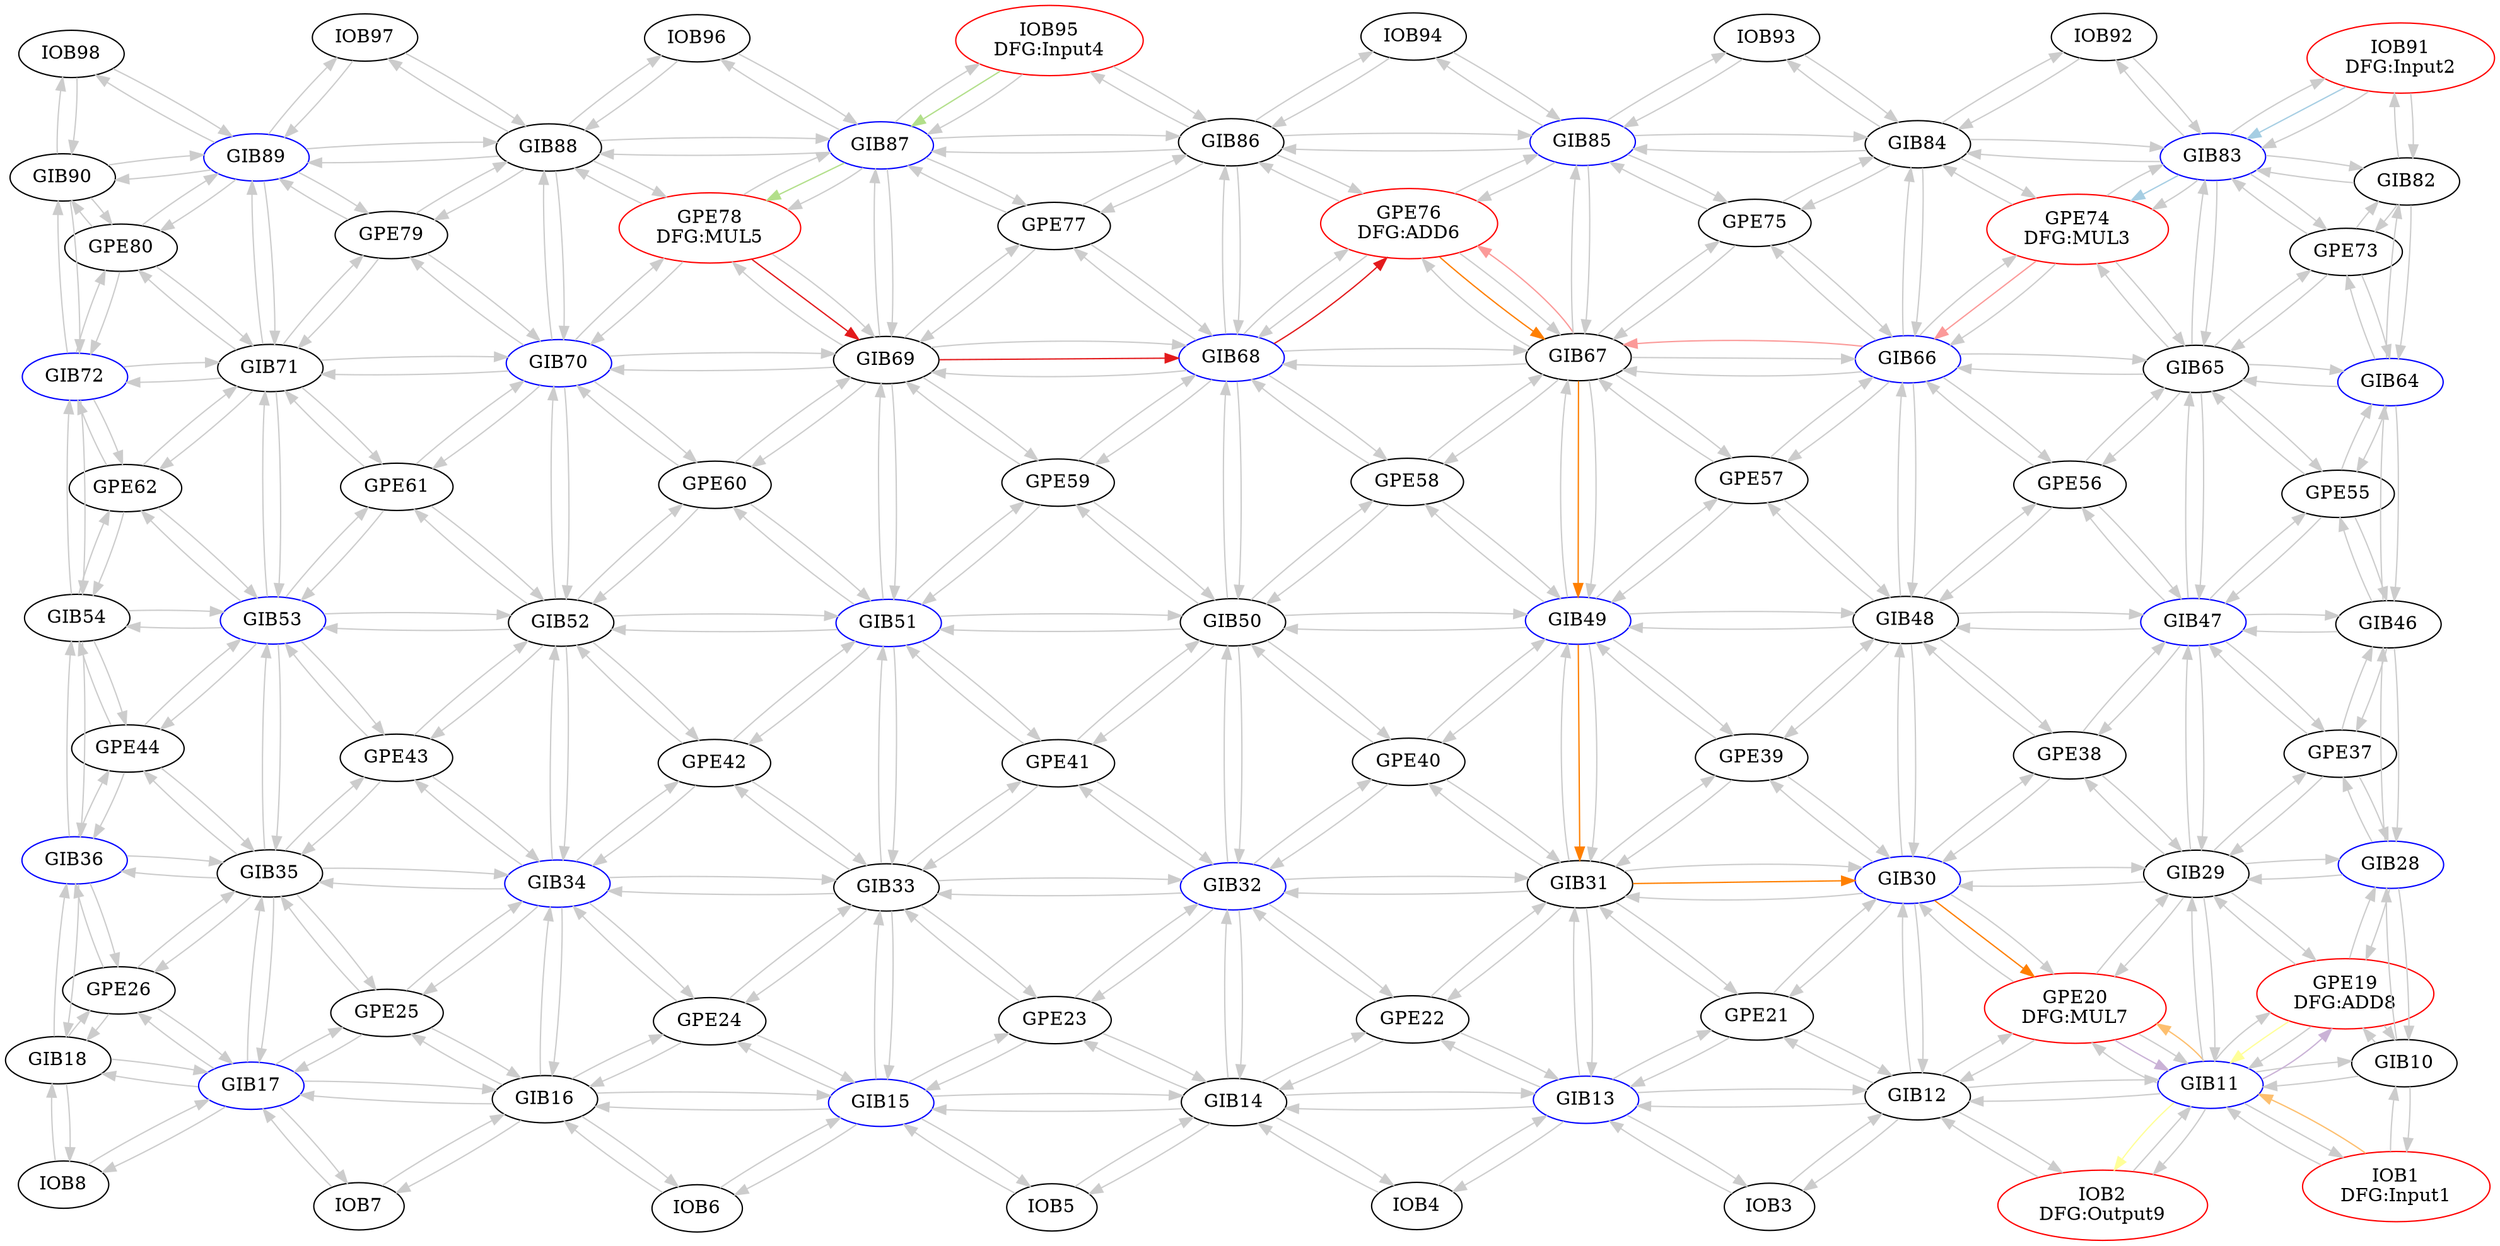Digraph G {
layout = sfdp;
overlap = scale;
IOB1[label = "IOB1\nDFG:Input1", color = red];
GIB10->IOB1[color = gray80];
GIB11->IOB1[color = gray80];
IOB2[label = "IOB2\nDFG:Output9", color = red];
GIB11->IOB2[color = gray80];
GIB12->IOB2[color = gray80];
IOB3[label = "IOB3", color = black];
GIB12->IOB3[color = gray80];
GIB13->IOB3[color = gray80];
IOB4[label = "IOB4", color = black];
GIB13->IOB4[color = gray80];
GIB14->IOB4[color = gray80];
IOB5[label = "IOB5", color = black];
GIB14->IOB5[color = gray80];
GIB15->IOB5[color = gray80];
IOB6[label = "IOB6", color = black];
GIB15->IOB6[color = gray80];
GIB16->IOB6[color = gray80];
IOB7[label = "IOB7", color = black];
GIB16->IOB7[color = gray80];
GIB17->IOB7[color = gray80];
IOB8[label = "IOB8", color = black];
GIB17->IOB8[color = gray80];
GIB18->IOB8[color = gray80];
GIB10[label = "GIB10", color = black];
IOB1->GIB10[color = gray80];
GIB11->GIB10[color = gray80];
GPE19->GIB10[color = gray80];
GIB28->GIB10[color = gray80];
GIB11[label = "GIB11", color = blue];
IOB1->GIB11[color = gray80];
IOB2->GIB11[color = gray80];
GIB10->GIB11[color = gray80];
GIB12->GIB11[color = gray80];
GPE19->GIB11[color = gray80];
GPE20->GIB11[color = gray80];
GIB29->GIB11[color = gray80];
GIB12[label = "GIB12", color = black];
IOB2->GIB12[color = gray80];
IOB3->GIB12[color = gray80];
GIB11->GIB12[color = gray80];
GIB13->GIB12[color = gray80];
GPE20->GIB12[color = gray80];
GPE21->GIB12[color = gray80];
GIB30->GIB12[color = gray80];
GIB13[label = "GIB13", color = blue];
IOB3->GIB13[color = gray80];
IOB4->GIB13[color = gray80];
GIB12->GIB13[color = gray80];
GIB14->GIB13[color = gray80];
GPE21->GIB13[color = gray80];
GPE22->GIB13[color = gray80];
GIB31->GIB13[color = gray80];
GIB14[label = "GIB14", color = black];
IOB4->GIB14[color = gray80];
IOB5->GIB14[color = gray80];
GIB13->GIB14[color = gray80];
GIB15->GIB14[color = gray80];
GPE22->GIB14[color = gray80];
GPE23->GIB14[color = gray80];
GIB32->GIB14[color = gray80];
GIB15[label = "GIB15", color = blue];
IOB5->GIB15[color = gray80];
IOB6->GIB15[color = gray80];
GIB14->GIB15[color = gray80];
GIB16->GIB15[color = gray80];
GPE23->GIB15[color = gray80];
GPE24->GIB15[color = gray80];
GIB33->GIB15[color = gray80];
GIB16[label = "GIB16", color = black];
IOB6->GIB16[color = gray80];
IOB7->GIB16[color = gray80];
GIB15->GIB16[color = gray80];
GIB17->GIB16[color = gray80];
GPE24->GIB16[color = gray80];
GPE25->GIB16[color = gray80];
GIB34->GIB16[color = gray80];
GIB17[label = "GIB17", color = blue];
IOB7->GIB17[color = gray80];
IOB8->GIB17[color = gray80];
GIB16->GIB17[color = gray80];
GIB18->GIB17[color = gray80];
GPE25->GIB17[color = gray80];
GPE26->GIB17[color = gray80];
GIB35->GIB17[color = gray80];
GIB18[label = "GIB18", color = black];
IOB8->GIB18[color = gray80];
GIB17->GIB18[color = gray80];
GPE26->GIB18[color = gray80];
GIB36->GIB18[color = gray80];
GPE19[label = "GPE19\nDFG:ADD8", color = red];
GIB10->GPE19[color = gray80];
GIB11->GPE19[color = gray80];
GIB28->GPE19[color = gray80];
GIB29->GPE19[color = gray80];
GPE20[label = "GPE20\nDFG:MUL7", color = red];
GIB11->GPE20[color = gray80];
GIB12->GPE20[color = gray80];
GIB29->GPE20[color = gray80];
GIB30->GPE20[color = gray80];
GPE21[label = "GPE21", color = black];
GIB12->GPE21[color = gray80];
GIB13->GPE21[color = gray80];
GIB30->GPE21[color = gray80];
GIB31->GPE21[color = gray80];
GPE22[label = "GPE22", color = black];
GIB13->GPE22[color = gray80];
GIB14->GPE22[color = gray80];
GIB31->GPE22[color = gray80];
GIB32->GPE22[color = gray80];
GPE23[label = "GPE23", color = black];
GIB14->GPE23[color = gray80];
GIB15->GPE23[color = gray80];
GIB32->GPE23[color = gray80];
GIB33->GPE23[color = gray80];
GPE24[label = "GPE24", color = black];
GIB15->GPE24[color = gray80];
GIB16->GPE24[color = gray80];
GIB33->GPE24[color = gray80];
GIB34->GPE24[color = gray80];
GPE25[label = "GPE25", color = black];
GIB16->GPE25[color = gray80];
GIB17->GPE25[color = gray80];
GIB34->GPE25[color = gray80];
GIB35->GPE25[color = gray80];
GPE26[label = "GPE26", color = black];
GIB17->GPE26[color = gray80];
GIB18->GPE26[color = gray80];
GIB35->GPE26[color = gray80];
GIB36->GPE26[color = gray80];
GIB28[label = "GIB28", color = blue];
GIB10->GIB28[color = gray80];
GPE19->GIB28[color = gray80];
GIB29->GIB28[color = gray80];
GPE37->GIB28[color = gray80];
GIB46->GIB28[color = gray80];
GIB29[label = "GIB29", color = black];
GIB11->GIB29[color = gray80];
GPE19->GIB29[color = gray80];
GPE20->GIB29[color = gray80];
GIB28->GIB29[color = gray80];
GIB30->GIB29[color = gray80];
GPE37->GIB29[color = gray80];
GPE38->GIB29[color = gray80];
GIB47->GIB29[color = gray80];
GIB30[label = "GIB30", color = blue];
GIB12->GIB30[color = gray80];
GPE20->GIB30[color = gray80];
GPE21->GIB30[color = gray80];
GIB29->GIB30[color = gray80];
GIB31->GIB30[color = gray80];
GPE38->GIB30[color = gray80];
GPE39->GIB30[color = gray80];
GIB48->GIB30[color = gray80];
GIB31[label = "GIB31", color = black];
GIB13->GIB31[color = gray80];
GPE21->GIB31[color = gray80];
GPE22->GIB31[color = gray80];
GIB30->GIB31[color = gray80];
GIB32->GIB31[color = gray80];
GPE39->GIB31[color = gray80];
GPE40->GIB31[color = gray80];
GIB49->GIB31[color = gray80];
GIB32[label = "GIB32", color = blue];
GIB14->GIB32[color = gray80];
GPE22->GIB32[color = gray80];
GPE23->GIB32[color = gray80];
GIB31->GIB32[color = gray80];
GIB33->GIB32[color = gray80];
GPE40->GIB32[color = gray80];
GPE41->GIB32[color = gray80];
GIB50->GIB32[color = gray80];
GIB33[label = "GIB33", color = black];
GIB15->GIB33[color = gray80];
GPE23->GIB33[color = gray80];
GPE24->GIB33[color = gray80];
GIB32->GIB33[color = gray80];
GIB34->GIB33[color = gray80];
GPE41->GIB33[color = gray80];
GPE42->GIB33[color = gray80];
GIB51->GIB33[color = gray80];
GIB34[label = "GIB34", color = blue];
GIB16->GIB34[color = gray80];
GPE24->GIB34[color = gray80];
GPE25->GIB34[color = gray80];
GIB33->GIB34[color = gray80];
GIB35->GIB34[color = gray80];
GPE42->GIB34[color = gray80];
GPE43->GIB34[color = gray80];
GIB52->GIB34[color = gray80];
GIB35[label = "GIB35", color = black];
GIB17->GIB35[color = gray80];
GPE25->GIB35[color = gray80];
GPE26->GIB35[color = gray80];
GIB34->GIB35[color = gray80];
GIB36->GIB35[color = gray80];
GPE43->GIB35[color = gray80];
GPE44->GIB35[color = gray80];
GIB53->GIB35[color = gray80];
GIB36[label = "GIB36", color = blue];
GIB18->GIB36[color = gray80];
GPE26->GIB36[color = gray80];
GIB35->GIB36[color = gray80];
GPE44->GIB36[color = gray80];
GIB54->GIB36[color = gray80];
GPE37[label = "GPE37", color = black];
GIB28->GPE37[color = gray80];
GIB29->GPE37[color = gray80];
GIB46->GPE37[color = gray80];
GIB47->GPE37[color = gray80];
GPE38[label = "GPE38", color = black];
GIB29->GPE38[color = gray80];
GIB30->GPE38[color = gray80];
GIB47->GPE38[color = gray80];
GIB48->GPE38[color = gray80];
GPE39[label = "GPE39", color = black];
GIB30->GPE39[color = gray80];
GIB31->GPE39[color = gray80];
GIB48->GPE39[color = gray80];
GIB49->GPE39[color = gray80];
GPE40[label = "GPE40", color = black];
GIB31->GPE40[color = gray80];
GIB32->GPE40[color = gray80];
GIB49->GPE40[color = gray80];
GIB50->GPE40[color = gray80];
GPE41[label = "GPE41", color = black];
GIB32->GPE41[color = gray80];
GIB33->GPE41[color = gray80];
GIB50->GPE41[color = gray80];
GIB51->GPE41[color = gray80];
GPE42[label = "GPE42", color = black];
GIB33->GPE42[color = gray80];
GIB34->GPE42[color = gray80];
GIB51->GPE42[color = gray80];
GIB52->GPE42[color = gray80];
GPE43[label = "GPE43", color = black];
GIB34->GPE43[color = gray80];
GIB35->GPE43[color = gray80];
GIB52->GPE43[color = gray80];
GIB53->GPE43[color = gray80];
GPE44[label = "GPE44", color = black];
GIB35->GPE44[color = gray80];
GIB36->GPE44[color = gray80];
GIB53->GPE44[color = gray80];
GIB54->GPE44[color = gray80];
GIB46[label = "GIB46", color = black];
GIB28->GIB46[color = gray80];
GPE37->GIB46[color = gray80];
GIB47->GIB46[color = gray80];
GPE55->GIB46[color = gray80];
GIB64->GIB46[color = gray80];
GIB47[label = "GIB47", color = blue];
GIB29->GIB47[color = gray80];
GPE37->GIB47[color = gray80];
GPE38->GIB47[color = gray80];
GIB46->GIB47[color = gray80];
GIB48->GIB47[color = gray80];
GPE55->GIB47[color = gray80];
GPE56->GIB47[color = gray80];
GIB65->GIB47[color = gray80];
GIB48[label = "GIB48", color = black];
GIB30->GIB48[color = gray80];
GPE38->GIB48[color = gray80];
GPE39->GIB48[color = gray80];
GIB47->GIB48[color = gray80];
GIB49->GIB48[color = gray80];
GPE56->GIB48[color = gray80];
GPE57->GIB48[color = gray80];
GIB66->GIB48[color = gray80];
GIB49[label = "GIB49", color = blue];
GIB31->GIB49[color = gray80];
GPE39->GIB49[color = gray80];
GPE40->GIB49[color = gray80];
GIB48->GIB49[color = gray80];
GIB50->GIB49[color = gray80];
GPE57->GIB49[color = gray80];
GPE58->GIB49[color = gray80];
GIB67->GIB49[color = gray80];
GIB50[label = "GIB50", color = black];
GIB32->GIB50[color = gray80];
GPE40->GIB50[color = gray80];
GPE41->GIB50[color = gray80];
GIB49->GIB50[color = gray80];
GIB51->GIB50[color = gray80];
GPE58->GIB50[color = gray80];
GPE59->GIB50[color = gray80];
GIB68->GIB50[color = gray80];
GIB51[label = "GIB51", color = blue];
GIB33->GIB51[color = gray80];
GPE41->GIB51[color = gray80];
GPE42->GIB51[color = gray80];
GIB50->GIB51[color = gray80];
GIB52->GIB51[color = gray80];
GPE59->GIB51[color = gray80];
GPE60->GIB51[color = gray80];
GIB69->GIB51[color = gray80];
GIB52[label = "GIB52", color = black];
GIB34->GIB52[color = gray80];
GPE42->GIB52[color = gray80];
GPE43->GIB52[color = gray80];
GIB51->GIB52[color = gray80];
GIB53->GIB52[color = gray80];
GPE60->GIB52[color = gray80];
GPE61->GIB52[color = gray80];
GIB70->GIB52[color = gray80];
GIB53[label = "GIB53", color = blue];
GIB35->GIB53[color = gray80];
GPE43->GIB53[color = gray80];
GPE44->GIB53[color = gray80];
GIB52->GIB53[color = gray80];
GIB54->GIB53[color = gray80];
GPE61->GIB53[color = gray80];
GPE62->GIB53[color = gray80];
GIB71->GIB53[color = gray80];
GIB54[label = "GIB54", color = black];
GIB36->GIB54[color = gray80];
GPE44->GIB54[color = gray80];
GIB53->GIB54[color = gray80];
GPE62->GIB54[color = gray80];
GIB72->GIB54[color = gray80];
GPE55[label = "GPE55", color = black];
GIB46->GPE55[color = gray80];
GIB47->GPE55[color = gray80];
GIB64->GPE55[color = gray80];
GIB65->GPE55[color = gray80];
GPE56[label = "GPE56", color = black];
GIB47->GPE56[color = gray80];
GIB48->GPE56[color = gray80];
GIB65->GPE56[color = gray80];
GIB66->GPE56[color = gray80];
GPE57[label = "GPE57", color = black];
GIB48->GPE57[color = gray80];
GIB49->GPE57[color = gray80];
GIB66->GPE57[color = gray80];
GIB67->GPE57[color = gray80];
GPE58[label = "GPE58", color = black];
GIB49->GPE58[color = gray80];
GIB50->GPE58[color = gray80];
GIB67->GPE58[color = gray80];
GIB68->GPE58[color = gray80];
GPE59[label = "GPE59", color = black];
GIB50->GPE59[color = gray80];
GIB51->GPE59[color = gray80];
GIB68->GPE59[color = gray80];
GIB69->GPE59[color = gray80];
GPE60[label = "GPE60", color = black];
GIB51->GPE60[color = gray80];
GIB52->GPE60[color = gray80];
GIB69->GPE60[color = gray80];
GIB70->GPE60[color = gray80];
GPE61[label = "GPE61", color = black];
GIB52->GPE61[color = gray80];
GIB53->GPE61[color = gray80];
GIB70->GPE61[color = gray80];
GIB71->GPE61[color = gray80];
GPE62[label = "GPE62", color = black];
GIB53->GPE62[color = gray80];
GIB54->GPE62[color = gray80];
GIB71->GPE62[color = gray80];
GIB72->GPE62[color = gray80];
GIB64[label = "GIB64", color = blue];
GIB46->GIB64[color = gray80];
GPE55->GIB64[color = gray80];
GIB65->GIB64[color = gray80];
GPE73->GIB64[color = gray80];
GIB82->GIB64[color = gray80];
GIB65[label = "GIB65", color = black];
GIB47->GIB65[color = gray80];
GPE55->GIB65[color = gray80];
GPE56->GIB65[color = gray80];
GIB64->GIB65[color = gray80];
GIB66->GIB65[color = gray80];
GPE73->GIB65[color = gray80];
GPE74->GIB65[color = gray80];
GIB83->GIB65[color = gray80];
GIB66[label = "GIB66", color = blue];
GIB48->GIB66[color = gray80];
GPE56->GIB66[color = gray80];
GPE57->GIB66[color = gray80];
GIB65->GIB66[color = gray80];
GIB67->GIB66[color = gray80];
GPE74->GIB66[color = gray80];
GPE75->GIB66[color = gray80];
GIB84->GIB66[color = gray80];
GIB67[label = "GIB67", color = black];
GIB49->GIB67[color = gray80];
GPE57->GIB67[color = gray80];
GPE58->GIB67[color = gray80];
GIB66->GIB67[color = gray80];
GIB68->GIB67[color = gray80];
GPE75->GIB67[color = gray80];
GPE76->GIB67[color = gray80];
GIB85->GIB67[color = gray80];
GIB68[label = "GIB68", color = blue];
GIB50->GIB68[color = gray80];
GPE58->GIB68[color = gray80];
GPE59->GIB68[color = gray80];
GIB67->GIB68[color = gray80];
GIB69->GIB68[color = gray80];
GPE76->GIB68[color = gray80];
GPE77->GIB68[color = gray80];
GIB86->GIB68[color = gray80];
GIB69[label = "GIB69", color = black];
GIB51->GIB69[color = gray80];
GPE59->GIB69[color = gray80];
GPE60->GIB69[color = gray80];
GIB68->GIB69[color = gray80];
GIB70->GIB69[color = gray80];
GPE77->GIB69[color = gray80];
GPE78->GIB69[color = gray80];
GIB87->GIB69[color = gray80];
GIB70[label = "GIB70", color = blue];
GIB52->GIB70[color = gray80];
GPE60->GIB70[color = gray80];
GPE61->GIB70[color = gray80];
GIB69->GIB70[color = gray80];
GIB71->GIB70[color = gray80];
GPE78->GIB70[color = gray80];
GPE79->GIB70[color = gray80];
GIB88->GIB70[color = gray80];
GIB71[label = "GIB71", color = black];
GIB53->GIB71[color = gray80];
GPE61->GIB71[color = gray80];
GPE62->GIB71[color = gray80];
GIB70->GIB71[color = gray80];
GIB72->GIB71[color = gray80];
GPE79->GIB71[color = gray80];
GPE80->GIB71[color = gray80];
GIB89->GIB71[color = gray80];
GIB72[label = "GIB72", color = blue];
GIB54->GIB72[color = gray80];
GPE62->GIB72[color = gray80];
GIB71->GIB72[color = gray80];
GPE80->GIB72[color = gray80];
GIB90->GIB72[color = gray80];
GPE73[label = "GPE73", color = black];
GIB64->GPE73[color = gray80];
GIB65->GPE73[color = gray80];
GIB82->GPE73[color = gray80];
GIB83->GPE73[color = gray80];
GPE74[label = "GPE74\nDFG:MUL3", color = red];
GIB65->GPE74[color = gray80];
GIB66->GPE74[color = gray80];
GIB83->GPE74[color = gray80];
GIB84->GPE74[color = gray80];
GPE75[label = "GPE75", color = black];
GIB66->GPE75[color = gray80];
GIB67->GPE75[color = gray80];
GIB84->GPE75[color = gray80];
GIB85->GPE75[color = gray80];
GPE76[label = "GPE76\nDFG:ADD6", color = red];
GIB67->GPE76[color = gray80];
GIB68->GPE76[color = gray80];
GIB85->GPE76[color = gray80];
GIB86->GPE76[color = gray80];
GPE77[label = "GPE77", color = black];
GIB68->GPE77[color = gray80];
GIB69->GPE77[color = gray80];
GIB86->GPE77[color = gray80];
GIB87->GPE77[color = gray80];
GPE78[label = "GPE78\nDFG:MUL5", color = red];
GIB69->GPE78[color = gray80];
GIB70->GPE78[color = gray80];
GIB87->GPE78[color = gray80];
GIB88->GPE78[color = gray80];
GPE79[label = "GPE79", color = black];
GIB70->GPE79[color = gray80];
GIB71->GPE79[color = gray80];
GIB88->GPE79[color = gray80];
GIB89->GPE79[color = gray80];
GPE80[label = "GPE80", color = black];
GIB71->GPE80[color = gray80];
GIB72->GPE80[color = gray80];
GIB89->GPE80[color = gray80];
GIB90->GPE80[color = gray80];
GIB82[label = "GIB82", color = black];
GIB64->GIB82[color = gray80];
GPE73->GIB82[color = gray80];
GIB83->GIB82[color = gray80];
IOB91->GIB82[color = gray80];
GIB83[label = "GIB83", color = blue];
GIB65->GIB83[color = gray80];
GPE73->GIB83[color = gray80];
GPE74->GIB83[color = gray80];
GIB82->GIB83[color = gray80];
GIB84->GIB83[color = gray80];
IOB91->GIB83[color = gray80];
IOB92->GIB83[color = gray80];
GIB84[label = "GIB84", color = black];
GIB66->GIB84[color = gray80];
GPE74->GIB84[color = gray80];
GPE75->GIB84[color = gray80];
GIB83->GIB84[color = gray80];
GIB85->GIB84[color = gray80];
IOB92->GIB84[color = gray80];
IOB93->GIB84[color = gray80];
GIB85[label = "GIB85", color = blue];
GIB67->GIB85[color = gray80];
GPE75->GIB85[color = gray80];
GPE76->GIB85[color = gray80];
GIB84->GIB85[color = gray80];
GIB86->GIB85[color = gray80];
IOB93->GIB85[color = gray80];
IOB94->GIB85[color = gray80];
GIB86[label = "GIB86", color = black];
GIB68->GIB86[color = gray80];
GPE76->GIB86[color = gray80];
GPE77->GIB86[color = gray80];
GIB85->GIB86[color = gray80];
GIB87->GIB86[color = gray80];
IOB94->GIB86[color = gray80];
IOB95->GIB86[color = gray80];
GIB87[label = "GIB87", color = blue];
GIB69->GIB87[color = gray80];
GPE77->GIB87[color = gray80];
GPE78->GIB87[color = gray80];
GIB86->GIB87[color = gray80];
GIB88->GIB87[color = gray80];
IOB95->GIB87[color = gray80];
IOB96->GIB87[color = gray80];
GIB88[label = "GIB88", color = black];
GIB70->GIB88[color = gray80];
GPE78->GIB88[color = gray80];
GPE79->GIB88[color = gray80];
GIB87->GIB88[color = gray80];
GIB89->GIB88[color = gray80];
IOB96->GIB88[color = gray80];
IOB97->GIB88[color = gray80];
GIB89[label = "GIB89", color = blue];
GIB71->GIB89[color = gray80];
GPE79->GIB89[color = gray80];
GPE80->GIB89[color = gray80];
GIB88->GIB89[color = gray80];
GIB90->GIB89[color = gray80];
IOB97->GIB89[color = gray80];
IOB98->GIB89[color = gray80];
GIB90[label = "GIB90", color = black];
GIB72->GIB90[color = gray80];
GPE80->GIB90[color = gray80];
GIB89->GIB90[color = gray80];
IOB98->GIB90[color = gray80];
IOB91[label = "IOB91\nDFG:Input2", color = red];
GIB82->IOB91[color = gray80];
GIB83->IOB91[color = gray80];
IOB92[label = "IOB92", color = black];
GIB83->IOB92[color = gray80];
GIB84->IOB92[color = gray80];
IOB93[label = "IOB93", color = black];
GIB84->IOB93[color = gray80];
GIB85->IOB93[color = gray80];
IOB94[label = "IOB94", color = black];
GIB85->IOB94[color = gray80];
GIB86->IOB94[color = gray80];
IOB95[label = "IOB95\nDFG:Input4", color = red];
GIB86->IOB95[color = gray80];
GIB87->IOB95[color = gray80];
IOB96[label = "IOB96", color = black];
GIB87->IOB96[color = gray80];
GIB88->IOB96[color = gray80];
IOB97[label = "IOB97", color = black];
GIB88->IOB97[color = gray80];
GIB89->IOB97[color = gray80];
IOB98[label = "IOB98", color = black];
GIB89->IOB98[color = gray80];
GIB90->IOB98[color = gray80];
edge [colorscheme=paired12];
IOB91->GIB83->GPE74[weight = 4, color = 1];
IOB95->GIB87->GPE78[weight = 4, color = 3];
GPE74->GIB66->GIB67->GPE76[weight = 4, color = 5];
GPE78->GIB69->GIB68->GPE76[weight = 4, color = 6];
IOB1->GIB11->GPE20[weight = 4, color = 7];
GPE76->GIB67->GIB49->GIB31->GIB30->GPE20[weight = 4, color = 8];
GPE20->GIB11->GPE19[weight = 4, color = 9];
GPE19->GIB11->IOB2[weight = 4, color = 11];
}
